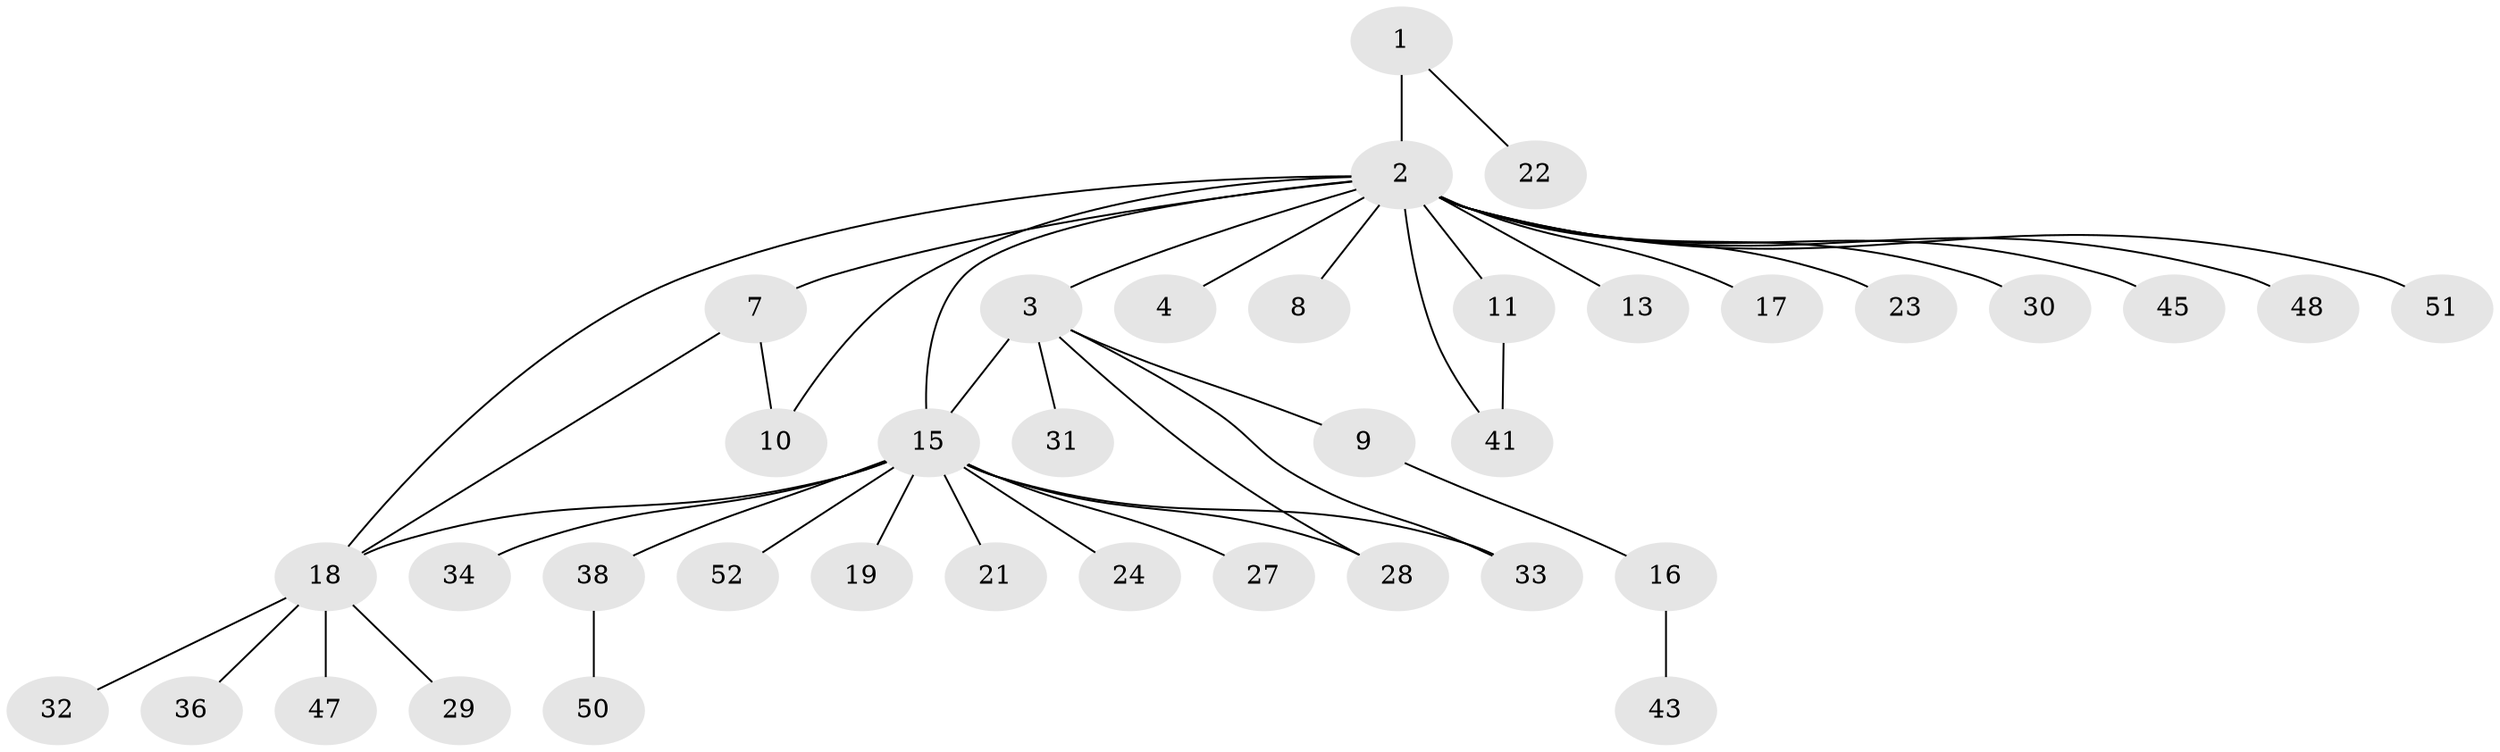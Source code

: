 // Generated by graph-tools (version 1.1) at 2025/23/03/03/25 07:23:52]
// undirected, 37 vertices, 43 edges
graph export_dot {
graph [start="1"]
  node [color=gray90,style=filled];
  1 [super="+12"];
  2 [super="+6"];
  3 [super="+14"];
  4 [super="+5"];
  7 [super="+20"];
  8;
  9;
  10 [super="+40"];
  11 [super="+42"];
  13 [super="+49"];
  15 [super="+26"];
  16 [super="+25"];
  17;
  18 [super="+44"];
  19;
  21 [super="+46"];
  22;
  23;
  24 [super="+35"];
  27;
  28 [super="+39"];
  29;
  30;
  31;
  32;
  33 [super="+37"];
  34;
  36;
  38;
  41;
  43;
  45;
  47;
  48;
  50;
  51;
  52;
  1 -- 2 [weight=2];
  1 -- 22;
  2 -- 3;
  2 -- 4;
  2 -- 7;
  2 -- 8;
  2 -- 10;
  2 -- 13;
  2 -- 15 [weight=2];
  2 -- 17;
  2 -- 18 [weight=2];
  2 -- 23;
  2 -- 30;
  2 -- 41;
  2 -- 51;
  2 -- 48;
  2 -- 11 [weight=2];
  2 -- 45;
  3 -- 9;
  3 -- 15;
  3 -- 28;
  3 -- 33;
  3 -- 31;
  7 -- 18;
  7 -- 10;
  9 -- 16;
  11 -- 41;
  15 -- 18;
  15 -- 19;
  15 -- 21;
  15 -- 24;
  15 -- 27;
  15 -- 33;
  15 -- 34;
  15 -- 52;
  15 -- 38;
  15 -- 28;
  16 -- 43;
  18 -- 29;
  18 -- 32;
  18 -- 36;
  18 -- 47;
  38 -- 50;
}
